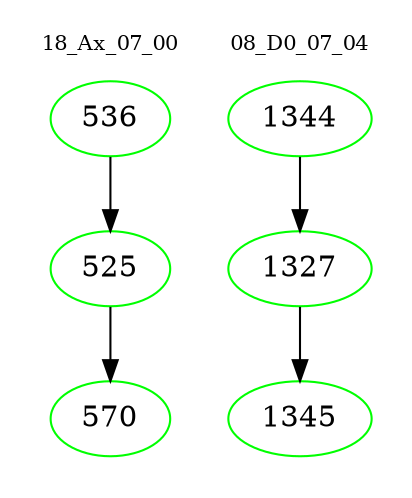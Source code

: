 digraph{
subgraph cluster_0 {
color = white
label = "18_Ax_07_00";
fontsize=10;
T0_536 [label="536", color="green"]
T0_536 -> T0_525 [color="black"]
T0_525 [label="525", color="green"]
T0_525 -> T0_570 [color="black"]
T0_570 [label="570", color="green"]
}
subgraph cluster_1 {
color = white
label = "08_D0_07_04";
fontsize=10;
T1_1344 [label="1344", color="green"]
T1_1344 -> T1_1327 [color="black"]
T1_1327 [label="1327", color="green"]
T1_1327 -> T1_1345 [color="black"]
T1_1345 [label="1345", color="green"]
}
}

